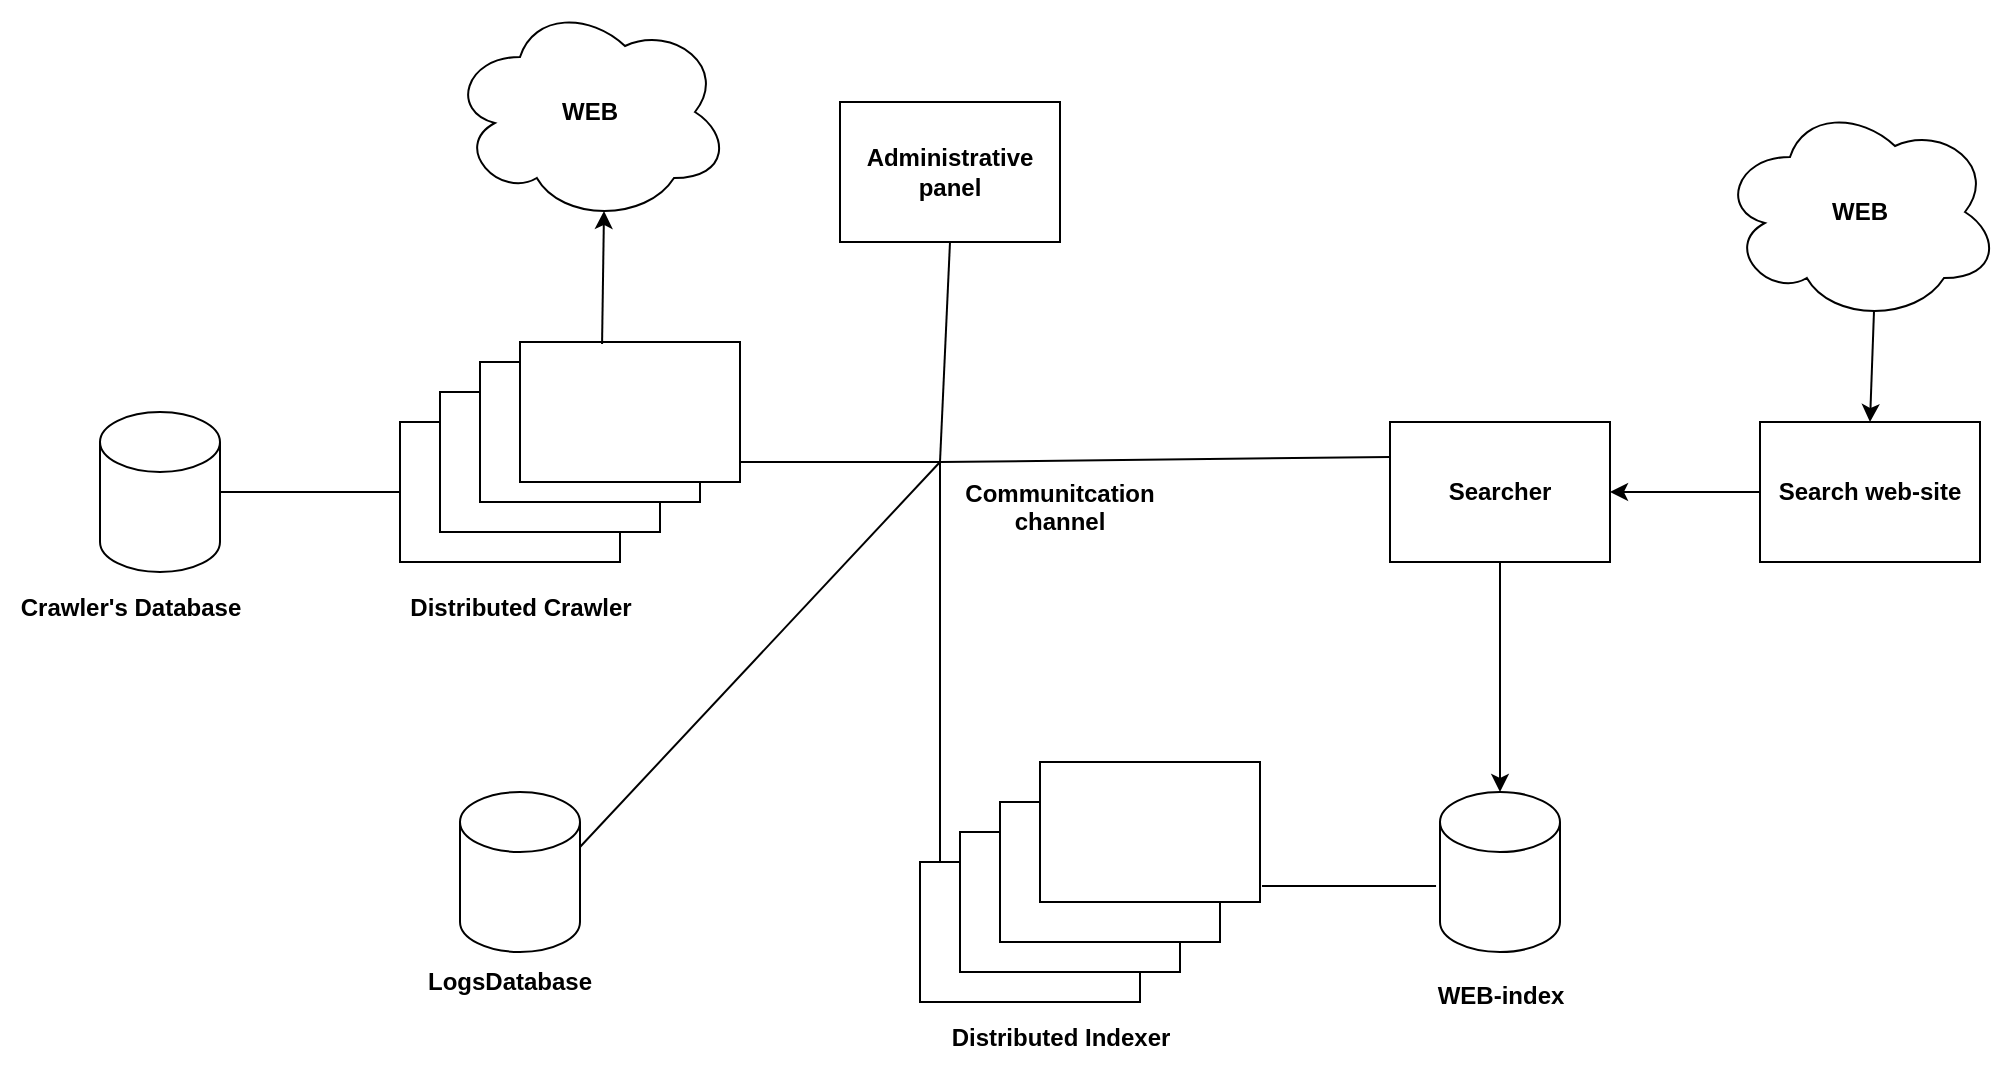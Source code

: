 <mxfile version="23.1.5" type="device">
  <diagram id="prtHgNgQTEPvFCAcTncT" name="Page-1">
    <mxGraphModel dx="2261" dy="844" grid="1" gridSize="10" guides="1" tooltips="1" connect="1" arrows="1" fold="1" page="1" pageScale="1" pageWidth="827" pageHeight="1169" math="0" shadow="0">
      <root>
        <mxCell id="0" />
        <mxCell id="1" parent="0" />
        <mxCell id="v-aptwxeJdGmoN24yev--1" value="Crawler" style="html=1;whiteSpace=wrap;" parent="1" vertex="1">
          <mxGeometry x="10" y="530" width="110" height="70" as="geometry" />
        </mxCell>
        <mxCell id="v-aptwxeJdGmoN24yev--2" value="Crawler" style="html=1;whiteSpace=wrap;" parent="1" vertex="1">
          <mxGeometry x="30" y="515" width="110" height="70" as="geometry" />
        </mxCell>
        <mxCell id="v-aptwxeJdGmoN24yev--3" value="Crawler" style="html=1;whiteSpace=wrap;" parent="1" vertex="1">
          <mxGeometry x="50" y="500" width="110" height="70" as="geometry" />
        </mxCell>
        <mxCell id="v-aptwxeJdGmoN24yev--4" value="" style="html=1;whiteSpace=wrap;" parent="1" vertex="1">
          <mxGeometry x="70" y="490" width="110" height="70" as="geometry" />
        </mxCell>
        <mxCell id="v-aptwxeJdGmoN24yev--5" value="Distributed Crawler" style="text;align=center;fontStyle=1;verticalAlign=middle;spacingLeft=3;spacingRight=3;strokeColor=none;rotatable=0;points=[[0,0.5],[1,0.5]];portConstraint=eastwest;html=1;" parent="1" vertex="1">
          <mxGeometry x="10" y="610" width="120" height="26" as="geometry" />
        </mxCell>
        <mxCell id="v-aptwxeJdGmoN24yev--6" value="" style="shape=cylinder3;whiteSpace=wrap;html=1;boundedLbl=1;backgroundOutline=1;size=15;" parent="1" vertex="1">
          <mxGeometry x="-140" y="525" width="60" height="80" as="geometry" />
        </mxCell>
        <mxCell id="v-aptwxeJdGmoN24yev--7" value="Crawler&#39;s Database" style="text;align=center;fontStyle=1;verticalAlign=middle;spacingLeft=3;spacingRight=3;strokeColor=none;rotatable=0;points=[[0,0.5],[1,0.5]];portConstraint=eastwest;html=1;" parent="1" vertex="1">
          <mxGeometry x="-190" y="610" width="130" height="26" as="geometry" />
        </mxCell>
        <mxCell id="v-aptwxeJdGmoN24yev--10" value="&lt;b&gt;WEB&lt;/b&gt;" style="ellipse;shape=cloud;whiteSpace=wrap;html=1;" parent="1" vertex="1">
          <mxGeometry x="35" y="320" width="140" height="110" as="geometry" />
        </mxCell>
        <mxCell id="v-aptwxeJdGmoN24yev--11" value="" style="endArrow=classic;html=1;rounded=0;entryX=0.55;entryY=0.95;entryDx=0;entryDy=0;entryPerimeter=0;exitX=0.373;exitY=0.014;exitDx=0;exitDy=0;exitPerimeter=0;" parent="1" source="v-aptwxeJdGmoN24yev--4" target="v-aptwxeJdGmoN24yev--10" edge="1">
          <mxGeometry width="50" height="50" relative="1" as="geometry">
            <mxPoint x="60" y="720" as="sourcePoint" />
            <mxPoint x="110" y="670" as="targetPoint" />
          </mxGeometry>
        </mxCell>
        <mxCell id="v-aptwxeJdGmoN24yev--12" value="" style="endArrow=none;html=1;rounded=0;entryX=0;entryY=0.5;entryDx=0;entryDy=0;exitX=1;exitY=0.5;exitDx=0;exitDy=0;exitPerimeter=0;" parent="1" source="v-aptwxeJdGmoN24yev--6" target="v-aptwxeJdGmoN24yev--1" edge="1">
          <mxGeometry width="50" height="50" relative="1" as="geometry">
            <mxPoint x="-100" y="850" as="sourcePoint" />
            <mxPoint x="-50" y="800" as="targetPoint" />
          </mxGeometry>
        </mxCell>
        <mxCell id="v-aptwxeJdGmoN24yev--13" value="Crawler" style="html=1;whiteSpace=wrap;" parent="1" vertex="1">
          <mxGeometry x="270" y="750" width="110" height="70" as="geometry" />
        </mxCell>
        <mxCell id="v-aptwxeJdGmoN24yev--14" value="Crawler" style="html=1;whiteSpace=wrap;" parent="1" vertex="1">
          <mxGeometry x="290" y="735" width="110" height="70" as="geometry" />
        </mxCell>
        <mxCell id="v-aptwxeJdGmoN24yev--15" value="Crawler" style="html=1;whiteSpace=wrap;" parent="1" vertex="1">
          <mxGeometry x="310" y="720" width="110" height="70" as="geometry" />
        </mxCell>
        <mxCell id="v-aptwxeJdGmoN24yev--16" value="" style="html=1;whiteSpace=wrap;" parent="1" vertex="1">
          <mxGeometry x="330" y="700" width="110" height="70" as="geometry" />
        </mxCell>
        <mxCell id="v-aptwxeJdGmoN24yev--17" value="Distributed Indexer" style="text;align=center;fontStyle=1;verticalAlign=middle;spacingLeft=3;spacingRight=3;strokeColor=none;rotatable=0;points=[[0,0.5],[1,0.5]];portConstraint=eastwest;html=1;" parent="1" vertex="1">
          <mxGeometry x="275" y="825" width="130" height="26" as="geometry" />
        </mxCell>
        <mxCell id="v-aptwxeJdGmoN24yev--18" value="" style="shape=cylinder3;whiteSpace=wrap;html=1;boundedLbl=1;backgroundOutline=1;size=15;" parent="1" vertex="1">
          <mxGeometry x="530" y="715" width="60" height="80" as="geometry" />
        </mxCell>
        <mxCell id="v-aptwxeJdGmoN24yev--19" value="WEB-index" style="text;align=center;fontStyle=1;verticalAlign=middle;spacingLeft=3;spacingRight=3;strokeColor=none;rotatable=0;points=[[0,0.5],[1,0.5]];portConstraint=eastwest;html=1;" parent="1" vertex="1">
          <mxGeometry x="520" y="804" width="80" height="26" as="geometry" />
        </mxCell>
        <mxCell id="v-aptwxeJdGmoN24yev--23" value="" style="endArrow=none;html=1;rounded=0;entryX=1;entryY=0.75;entryDx=0;entryDy=0;exitX=0;exitY=0;exitDx=0;exitDy=0;edgeStyle=orthogonalEdgeStyle;" parent="1" source="v-aptwxeJdGmoN24yev--13" target="v-aptwxeJdGmoN24yev--4" edge="1">
          <mxGeometry width="50" height="50" relative="1" as="geometry">
            <mxPoint x="190" y="800" as="sourcePoint" />
            <mxPoint x="240" y="750" as="targetPoint" />
            <Array as="points">
              <mxPoint x="280" y="750" />
              <mxPoint x="280" y="550" />
              <mxPoint x="180" y="550" />
            </Array>
          </mxGeometry>
        </mxCell>
        <mxCell id="v-aptwxeJdGmoN24yev--25" value="" style="endArrow=none;html=1;rounded=0;exitX=1.009;exitY=0.886;exitDx=0;exitDy=0;entryX=-0.033;entryY=0.588;entryDx=0;entryDy=0;entryPerimeter=0;exitPerimeter=0;" parent="1" source="v-aptwxeJdGmoN24yev--16" target="v-aptwxeJdGmoN24yev--18" edge="1">
          <mxGeometry width="50" height="50" relative="1" as="geometry">
            <mxPoint x="515" y="920" as="sourcePoint" />
            <mxPoint x="520" y="780" as="targetPoint" />
          </mxGeometry>
        </mxCell>
        <mxCell id="v-aptwxeJdGmoN24yev--27" value="&lt;b&gt;Searcher&lt;/b&gt;" style="html=1;whiteSpace=wrap;" parent="1" vertex="1">
          <mxGeometry x="505" y="530" width="110" height="70" as="geometry" />
        </mxCell>
        <mxCell id="v-aptwxeJdGmoN24yev--28" value="" style="endArrow=classic;html=1;rounded=0;exitX=0.5;exitY=1;exitDx=0;exitDy=0;entryX=0.5;entryY=0;entryDx=0;entryDy=0;entryPerimeter=0;" parent="1" source="v-aptwxeJdGmoN24yev--27" target="v-aptwxeJdGmoN24yev--18" edge="1">
          <mxGeometry width="50" height="50" relative="1" as="geometry">
            <mxPoint x="640" y="870" as="sourcePoint" />
            <mxPoint x="690" y="820" as="targetPoint" />
          </mxGeometry>
        </mxCell>
        <mxCell id="v-aptwxeJdGmoN24yev--29" value="&lt;b&gt;Search web-site&lt;/b&gt;" style="html=1;whiteSpace=wrap;" parent="1" vertex="1">
          <mxGeometry x="690" y="530" width="110" height="70" as="geometry" />
        </mxCell>
        <mxCell id="v-aptwxeJdGmoN24yev--30" value="" style="endArrow=classic;html=1;rounded=0;entryX=1;entryY=0.5;entryDx=0;entryDy=0;exitX=0;exitY=0.5;exitDx=0;exitDy=0;" parent="1" source="v-aptwxeJdGmoN24yev--29" target="v-aptwxeJdGmoN24yev--27" edge="1">
          <mxGeometry width="50" height="50" relative="1" as="geometry">
            <mxPoint x="620" y="700" as="sourcePoint" />
            <mxPoint x="670" y="650" as="targetPoint" />
          </mxGeometry>
        </mxCell>
        <mxCell id="v-aptwxeJdGmoN24yev--31" value="&lt;b&gt;Communitcation channel&lt;/b&gt;&lt;div&gt;&lt;br&gt;&lt;/div&gt;" style="text;html=1;align=center;verticalAlign=middle;whiteSpace=wrap;rounded=0;rotation=0;" parent="1" vertex="1">
          <mxGeometry x="280" y="560" width="120" height="40" as="geometry" />
        </mxCell>
        <mxCell id="v-aptwxeJdGmoN24yev--32" value="&lt;b&gt;Administrative panel&lt;/b&gt;" style="html=1;whiteSpace=wrap;" parent="1" vertex="1">
          <mxGeometry x="230" y="370" width="110" height="70" as="geometry" />
        </mxCell>
        <mxCell id="KLZsTYwdR1jVz5Ypztcj-1" value="" style="shape=cylinder3;whiteSpace=wrap;html=1;boundedLbl=1;backgroundOutline=1;size=15;" parent="1" vertex="1">
          <mxGeometry x="40" y="715" width="60" height="80" as="geometry" />
        </mxCell>
        <mxCell id="KLZsTYwdR1jVz5Ypztcj-2" value="&lt;b&gt;LogsDatabase&lt;/b&gt;" style="text;html=1;align=center;verticalAlign=middle;whiteSpace=wrap;rounded=0;" parent="1" vertex="1">
          <mxGeometry x="10" y="795" width="110" height="30" as="geometry" />
        </mxCell>
        <mxCell id="KLZsTYwdR1jVz5Ypztcj-3" value="" style="endArrow=none;html=1;rounded=0;exitX=1;exitY=0;exitDx=0;exitDy=27.5;exitPerimeter=0;" parent="1" source="KLZsTYwdR1jVz5Ypztcj-1" edge="1">
          <mxGeometry width="50" height="50" relative="1" as="geometry">
            <mxPoint x="80" y="940" as="sourcePoint" />
            <mxPoint x="280" y="550" as="targetPoint" />
          </mxGeometry>
        </mxCell>
        <mxCell id="KLZsTYwdR1jVz5Ypztcj-4" value="" style="endArrow=none;html=1;rounded=0;entryX=0;entryY=0.25;entryDx=0;entryDy=0;" parent="1" target="v-aptwxeJdGmoN24yev--27" edge="1">
          <mxGeometry width="50" height="50" relative="1" as="geometry">
            <mxPoint x="280" y="550" as="sourcePoint" />
            <mxPoint x="300" y="960" as="targetPoint" />
          </mxGeometry>
        </mxCell>
        <mxCell id="KLZsTYwdR1jVz5Ypztcj-6" value="" style="endArrow=none;html=1;rounded=0;entryX=0.5;entryY=1;entryDx=0;entryDy=0;" parent="1" target="v-aptwxeJdGmoN24yev--32" edge="1">
          <mxGeometry width="50" height="50" relative="1" as="geometry">
            <mxPoint x="280" y="550" as="sourcePoint" />
            <mxPoint x="130" y="900" as="targetPoint" />
          </mxGeometry>
        </mxCell>
        <mxCell id="KLZsTYwdR1jVz5Ypztcj-7" value="&lt;b&gt;WEB&lt;/b&gt;" style="ellipse;shape=cloud;whiteSpace=wrap;html=1;" parent="1" vertex="1">
          <mxGeometry x="670" y="370" width="140" height="110" as="geometry" />
        </mxCell>
        <mxCell id="KLZsTYwdR1jVz5Ypztcj-8" value="" style="endArrow=classic;html=1;rounded=0;exitX=0.55;exitY=0.95;exitDx=0;exitDy=0;exitPerimeter=0;entryX=0.5;entryY=0;entryDx=0;entryDy=0;" parent="1" source="KLZsTYwdR1jVz5Ypztcj-7" target="v-aptwxeJdGmoN24yev--29" edge="1">
          <mxGeometry width="50" height="50" relative="1" as="geometry">
            <mxPoint x="760" y="720" as="sourcePoint" />
            <mxPoint x="810" y="670" as="targetPoint" />
          </mxGeometry>
        </mxCell>
      </root>
    </mxGraphModel>
  </diagram>
</mxfile>
